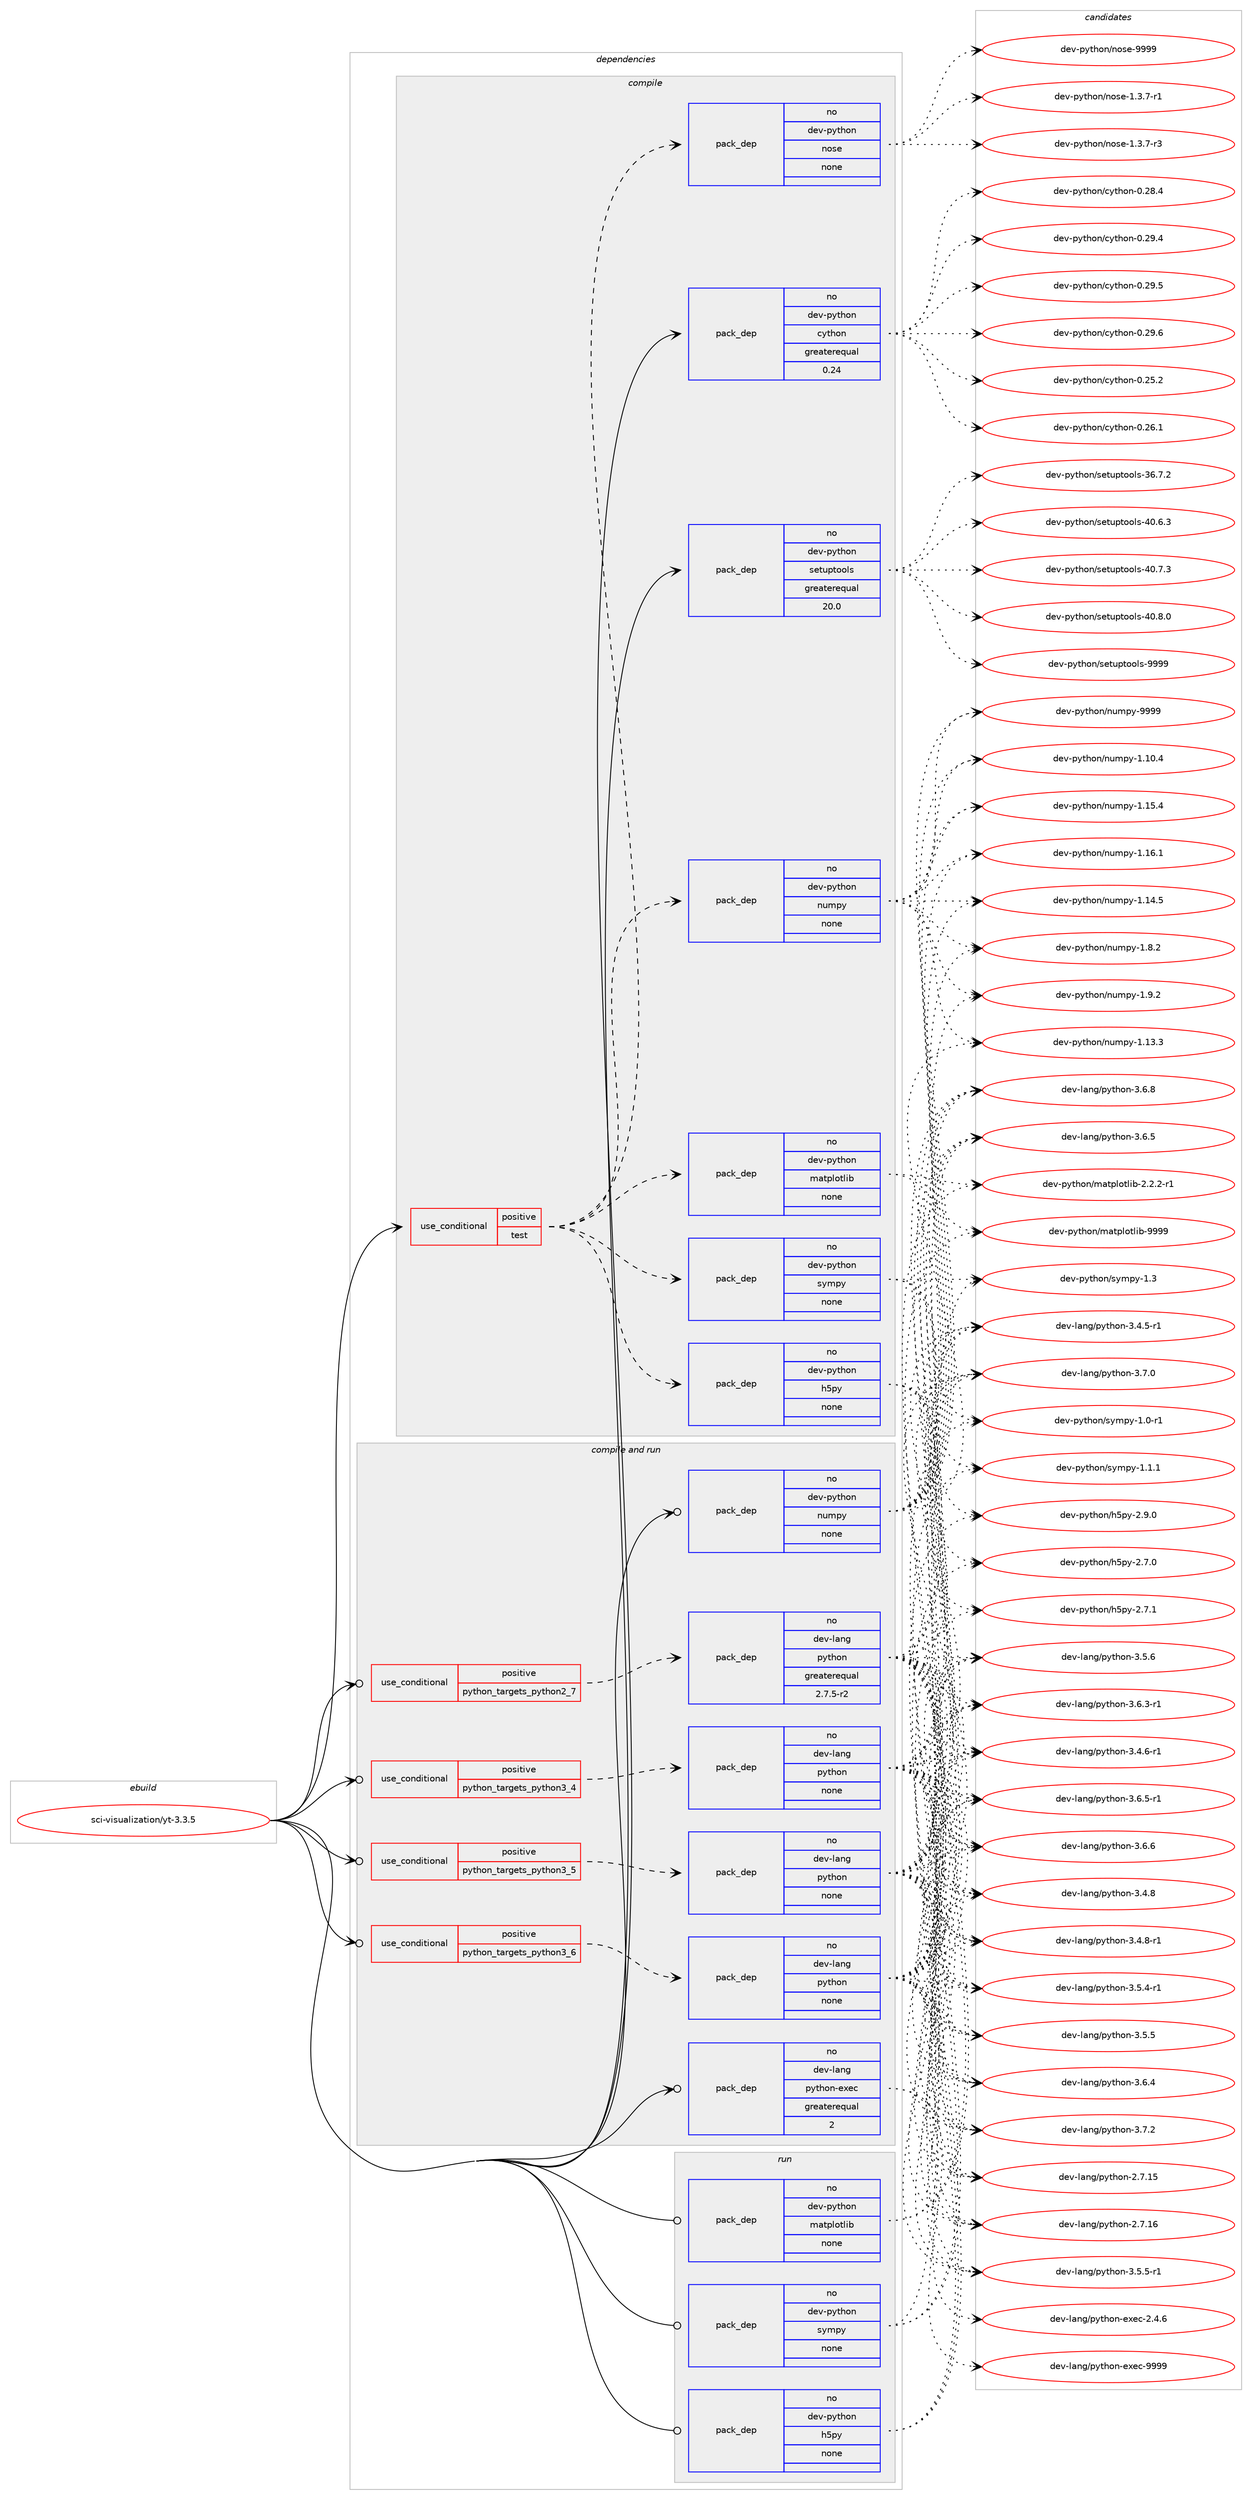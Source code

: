 digraph prolog {

# *************
# Graph options
# *************

newrank=true;
concentrate=true;
compound=true;
graph [rankdir=LR,fontname=Helvetica,fontsize=10,ranksep=1.5];#, ranksep=2.5, nodesep=0.2];
edge  [arrowhead=vee];
node  [fontname=Helvetica,fontsize=10];

# **********
# The ebuild
# **********

subgraph cluster_leftcol {
color=gray;
rank=same;
label=<<i>ebuild</i>>;
id [label="sci-visualization/yt-3.3.5", color=red, width=4, href="../sci-visualization/yt-3.3.5.svg"];
}

# ****************
# The dependencies
# ****************

subgraph cluster_midcol {
color=gray;
label=<<i>dependencies</i>>;
subgraph cluster_compile {
fillcolor="#eeeeee";
style=filled;
label=<<i>compile</i>>;
subgraph cond455615 {
dependency1702634 [label=<<TABLE BORDER="0" CELLBORDER="1" CELLSPACING="0" CELLPADDING="4"><TR><TD ROWSPAN="3" CELLPADDING="10">use_conditional</TD></TR><TR><TD>positive</TD></TR><TR><TD>test</TD></TR></TABLE>>, shape=none, color=red];
subgraph pack1219096 {
dependency1702635 [label=<<TABLE BORDER="0" CELLBORDER="1" CELLSPACING="0" CELLPADDING="4" WIDTH="220"><TR><TD ROWSPAN="6" CELLPADDING="30">pack_dep</TD></TR><TR><TD WIDTH="110">no</TD></TR><TR><TD>dev-python</TD></TR><TR><TD>numpy</TD></TR><TR><TD>none</TD></TR><TR><TD></TD></TR></TABLE>>, shape=none, color=blue];
}
dependency1702634:e -> dependency1702635:w [weight=20,style="dashed",arrowhead="vee"];
subgraph pack1219097 {
dependency1702636 [label=<<TABLE BORDER="0" CELLBORDER="1" CELLSPACING="0" CELLPADDING="4" WIDTH="220"><TR><TD ROWSPAN="6" CELLPADDING="30">pack_dep</TD></TR><TR><TD WIDTH="110">no</TD></TR><TR><TD>dev-python</TD></TR><TR><TD>h5py</TD></TR><TR><TD>none</TD></TR><TR><TD></TD></TR></TABLE>>, shape=none, color=blue];
}
dependency1702634:e -> dependency1702636:w [weight=20,style="dashed",arrowhead="vee"];
subgraph pack1219098 {
dependency1702637 [label=<<TABLE BORDER="0" CELLBORDER="1" CELLSPACING="0" CELLPADDING="4" WIDTH="220"><TR><TD ROWSPAN="6" CELLPADDING="30">pack_dep</TD></TR><TR><TD WIDTH="110">no</TD></TR><TR><TD>dev-python</TD></TR><TR><TD>matplotlib</TD></TR><TR><TD>none</TD></TR><TR><TD></TD></TR></TABLE>>, shape=none, color=blue];
}
dependency1702634:e -> dependency1702637:w [weight=20,style="dashed",arrowhead="vee"];
subgraph pack1219099 {
dependency1702638 [label=<<TABLE BORDER="0" CELLBORDER="1" CELLSPACING="0" CELLPADDING="4" WIDTH="220"><TR><TD ROWSPAN="6" CELLPADDING="30">pack_dep</TD></TR><TR><TD WIDTH="110">no</TD></TR><TR><TD>dev-python</TD></TR><TR><TD>sympy</TD></TR><TR><TD>none</TD></TR><TR><TD></TD></TR></TABLE>>, shape=none, color=blue];
}
dependency1702634:e -> dependency1702638:w [weight=20,style="dashed",arrowhead="vee"];
subgraph pack1219100 {
dependency1702639 [label=<<TABLE BORDER="0" CELLBORDER="1" CELLSPACING="0" CELLPADDING="4" WIDTH="220"><TR><TD ROWSPAN="6" CELLPADDING="30">pack_dep</TD></TR><TR><TD WIDTH="110">no</TD></TR><TR><TD>dev-python</TD></TR><TR><TD>nose</TD></TR><TR><TD>none</TD></TR><TR><TD></TD></TR></TABLE>>, shape=none, color=blue];
}
dependency1702634:e -> dependency1702639:w [weight=20,style="dashed",arrowhead="vee"];
}
id:e -> dependency1702634:w [weight=20,style="solid",arrowhead="vee"];
subgraph pack1219101 {
dependency1702640 [label=<<TABLE BORDER="0" CELLBORDER="1" CELLSPACING="0" CELLPADDING="4" WIDTH="220"><TR><TD ROWSPAN="6" CELLPADDING="30">pack_dep</TD></TR><TR><TD WIDTH="110">no</TD></TR><TR><TD>dev-python</TD></TR><TR><TD>cython</TD></TR><TR><TD>greaterequal</TD></TR><TR><TD>0.24</TD></TR></TABLE>>, shape=none, color=blue];
}
id:e -> dependency1702640:w [weight=20,style="solid",arrowhead="vee"];
subgraph pack1219102 {
dependency1702641 [label=<<TABLE BORDER="0" CELLBORDER="1" CELLSPACING="0" CELLPADDING="4" WIDTH="220"><TR><TD ROWSPAN="6" CELLPADDING="30">pack_dep</TD></TR><TR><TD WIDTH="110">no</TD></TR><TR><TD>dev-python</TD></TR><TR><TD>setuptools</TD></TR><TR><TD>greaterequal</TD></TR><TR><TD>20.0</TD></TR></TABLE>>, shape=none, color=blue];
}
id:e -> dependency1702641:w [weight=20,style="solid",arrowhead="vee"];
}
subgraph cluster_compileandrun {
fillcolor="#eeeeee";
style=filled;
label=<<i>compile and run</i>>;
subgraph cond455616 {
dependency1702642 [label=<<TABLE BORDER="0" CELLBORDER="1" CELLSPACING="0" CELLPADDING="4"><TR><TD ROWSPAN="3" CELLPADDING="10">use_conditional</TD></TR><TR><TD>positive</TD></TR><TR><TD>python_targets_python2_7</TD></TR></TABLE>>, shape=none, color=red];
subgraph pack1219103 {
dependency1702643 [label=<<TABLE BORDER="0" CELLBORDER="1" CELLSPACING="0" CELLPADDING="4" WIDTH="220"><TR><TD ROWSPAN="6" CELLPADDING="30">pack_dep</TD></TR><TR><TD WIDTH="110">no</TD></TR><TR><TD>dev-lang</TD></TR><TR><TD>python</TD></TR><TR><TD>greaterequal</TD></TR><TR><TD>2.7.5-r2</TD></TR></TABLE>>, shape=none, color=blue];
}
dependency1702642:e -> dependency1702643:w [weight=20,style="dashed",arrowhead="vee"];
}
id:e -> dependency1702642:w [weight=20,style="solid",arrowhead="odotvee"];
subgraph cond455617 {
dependency1702644 [label=<<TABLE BORDER="0" CELLBORDER="1" CELLSPACING="0" CELLPADDING="4"><TR><TD ROWSPAN="3" CELLPADDING="10">use_conditional</TD></TR><TR><TD>positive</TD></TR><TR><TD>python_targets_python3_4</TD></TR></TABLE>>, shape=none, color=red];
subgraph pack1219104 {
dependency1702645 [label=<<TABLE BORDER="0" CELLBORDER="1" CELLSPACING="0" CELLPADDING="4" WIDTH="220"><TR><TD ROWSPAN="6" CELLPADDING="30">pack_dep</TD></TR><TR><TD WIDTH="110">no</TD></TR><TR><TD>dev-lang</TD></TR><TR><TD>python</TD></TR><TR><TD>none</TD></TR><TR><TD></TD></TR></TABLE>>, shape=none, color=blue];
}
dependency1702644:e -> dependency1702645:w [weight=20,style="dashed",arrowhead="vee"];
}
id:e -> dependency1702644:w [weight=20,style="solid",arrowhead="odotvee"];
subgraph cond455618 {
dependency1702646 [label=<<TABLE BORDER="0" CELLBORDER="1" CELLSPACING="0" CELLPADDING="4"><TR><TD ROWSPAN="3" CELLPADDING="10">use_conditional</TD></TR><TR><TD>positive</TD></TR><TR><TD>python_targets_python3_5</TD></TR></TABLE>>, shape=none, color=red];
subgraph pack1219105 {
dependency1702647 [label=<<TABLE BORDER="0" CELLBORDER="1" CELLSPACING="0" CELLPADDING="4" WIDTH="220"><TR><TD ROWSPAN="6" CELLPADDING="30">pack_dep</TD></TR><TR><TD WIDTH="110">no</TD></TR><TR><TD>dev-lang</TD></TR><TR><TD>python</TD></TR><TR><TD>none</TD></TR><TR><TD></TD></TR></TABLE>>, shape=none, color=blue];
}
dependency1702646:e -> dependency1702647:w [weight=20,style="dashed",arrowhead="vee"];
}
id:e -> dependency1702646:w [weight=20,style="solid",arrowhead="odotvee"];
subgraph cond455619 {
dependency1702648 [label=<<TABLE BORDER="0" CELLBORDER="1" CELLSPACING="0" CELLPADDING="4"><TR><TD ROWSPAN="3" CELLPADDING="10">use_conditional</TD></TR><TR><TD>positive</TD></TR><TR><TD>python_targets_python3_6</TD></TR></TABLE>>, shape=none, color=red];
subgraph pack1219106 {
dependency1702649 [label=<<TABLE BORDER="0" CELLBORDER="1" CELLSPACING="0" CELLPADDING="4" WIDTH="220"><TR><TD ROWSPAN="6" CELLPADDING="30">pack_dep</TD></TR><TR><TD WIDTH="110">no</TD></TR><TR><TD>dev-lang</TD></TR><TR><TD>python</TD></TR><TR><TD>none</TD></TR><TR><TD></TD></TR></TABLE>>, shape=none, color=blue];
}
dependency1702648:e -> dependency1702649:w [weight=20,style="dashed",arrowhead="vee"];
}
id:e -> dependency1702648:w [weight=20,style="solid",arrowhead="odotvee"];
subgraph pack1219107 {
dependency1702650 [label=<<TABLE BORDER="0" CELLBORDER="1" CELLSPACING="0" CELLPADDING="4" WIDTH="220"><TR><TD ROWSPAN="6" CELLPADDING="30">pack_dep</TD></TR><TR><TD WIDTH="110">no</TD></TR><TR><TD>dev-lang</TD></TR><TR><TD>python-exec</TD></TR><TR><TD>greaterequal</TD></TR><TR><TD>2</TD></TR></TABLE>>, shape=none, color=blue];
}
id:e -> dependency1702650:w [weight=20,style="solid",arrowhead="odotvee"];
subgraph pack1219108 {
dependency1702651 [label=<<TABLE BORDER="0" CELLBORDER="1" CELLSPACING="0" CELLPADDING="4" WIDTH="220"><TR><TD ROWSPAN="6" CELLPADDING="30">pack_dep</TD></TR><TR><TD WIDTH="110">no</TD></TR><TR><TD>dev-python</TD></TR><TR><TD>numpy</TD></TR><TR><TD>none</TD></TR><TR><TD></TD></TR></TABLE>>, shape=none, color=blue];
}
id:e -> dependency1702651:w [weight=20,style="solid",arrowhead="odotvee"];
}
subgraph cluster_run {
fillcolor="#eeeeee";
style=filled;
label=<<i>run</i>>;
subgraph pack1219109 {
dependency1702652 [label=<<TABLE BORDER="0" CELLBORDER="1" CELLSPACING="0" CELLPADDING="4" WIDTH="220"><TR><TD ROWSPAN="6" CELLPADDING="30">pack_dep</TD></TR><TR><TD WIDTH="110">no</TD></TR><TR><TD>dev-python</TD></TR><TR><TD>h5py</TD></TR><TR><TD>none</TD></TR><TR><TD></TD></TR></TABLE>>, shape=none, color=blue];
}
id:e -> dependency1702652:w [weight=20,style="solid",arrowhead="odot"];
subgraph pack1219110 {
dependency1702653 [label=<<TABLE BORDER="0" CELLBORDER="1" CELLSPACING="0" CELLPADDING="4" WIDTH="220"><TR><TD ROWSPAN="6" CELLPADDING="30">pack_dep</TD></TR><TR><TD WIDTH="110">no</TD></TR><TR><TD>dev-python</TD></TR><TR><TD>matplotlib</TD></TR><TR><TD>none</TD></TR><TR><TD></TD></TR></TABLE>>, shape=none, color=blue];
}
id:e -> dependency1702653:w [weight=20,style="solid",arrowhead="odot"];
subgraph pack1219111 {
dependency1702654 [label=<<TABLE BORDER="0" CELLBORDER="1" CELLSPACING="0" CELLPADDING="4" WIDTH="220"><TR><TD ROWSPAN="6" CELLPADDING="30">pack_dep</TD></TR><TR><TD WIDTH="110">no</TD></TR><TR><TD>dev-python</TD></TR><TR><TD>sympy</TD></TR><TR><TD>none</TD></TR><TR><TD></TD></TR></TABLE>>, shape=none, color=blue];
}
id:e -> dependency1702654:w [weight=20,style="solid",arrowhead="odot"];
}
}

# **************
# The candidates
# **************

subgraph cluster_choices {
rank=same;
color=gray;
label=<<i>candidates</i>>;

subgraph choice1219096 {
color=black;
nodesep=1;
choice100101118451121211161041111104711011710911212145494649484652 [label="dev-python/numpy-1.10.4", color=red, width=4,href="../dev-python/numpy-1.10.4.svg"];
choice100101118451121211161041111104711011710911212145494649514651 [label="dev-python/numpy-1.13.3", color=red, width=4,href="../dev-python/numpy-1.13.3.svg"];
choice100101118451121211161041111104711011710911212145494649524653 [label="dev-python/numpy-1.14.5", color=red, width=4,href="../dev-python/numpy-1.14.5.svg"];
choice100101118451121211161041111104711011710911212145494649534652 [label="dev-python/numpy-1.15.4", color=red, width=4,href="../dev-python/numpy-1.15.4.svg"];
choice100101118451121211161041111104711011710911212145494649544649 [label="dev-python/numpy-1.16.1", color=red, width=4,href="../dev-python/numpy-1.16.1.svg"];
choice1001011184511212111610411111047110117109112121454946564650 [label="dev-python/numpy-1.8.2", color=red, width=4,href="../dev-python/numpy-1.8.2.svg"];
choice1001011184511212111610411111047110117109112121454946574650 [label="dev-python/numpy-1.9.2", color=red, width=4,href="../dev-python/numpy-1.9.2.svg"];
choice10010111845112121116104111110471101171091121214557575757 [label="dev-python/numpy-9999", color=red, width=4,href="../dev-python/numpy-9999.svg"];
dependency1702635:e -> choice100101118451121211161041111104711011710911212145494649484652:w [style=dotted,weight="100"];
dependency1702635:e -> choice100101118451121211161041111104711011710911212145494649514651:w [style=dotted,weight="100"];
dependency1702635:e -> choice100101118451121211161041111104711011710911212145494649524653:w [style=dotted,weight="100"];
dependency1702635:e -> choice100101118451121211161041111104711011710911212145494649534652:w [style=dotted,weight="100"];
dependency1702635:e -> choice100101118451121211161041111104711011710911212145494649544649:w [style=dotted,weight="100"];
dependency1702635:e -> choice1001011184511212111610411111047110117109112121454946564650:w [style=dotted,weight="100"];
dependency1702635:e -> choice1001011184511212111610411111047110117109112121454946574650:w [style=dotted,weight="100"];
dependency1702635:e -> choice10010111845112121116104111110471101171091121214557575757:w [style=dotted,weight="100"];
}
subgraph choice1219097 {
color=black;
nodesep=1;
choice100101118451121211161041111104710453112121455046554648 [label="dev-python/h5py-2.7.0", color=red, width=4,href="../dev-python/h5py-2.7.0.svg"];
choice100101118451121211161041111104710453112121455046554649 [label="dev-python/h5py-2.7.1", color=red, width=4,href="../dev-python/h5py-2.7.1.svg"];
choice100101118451121211161041111104710453112121455046574648 [label="dev-python/h5py-2.9.0", color=red, width=4,href="../dev-python/h5py-2.9.0.svg"];
dependency1702636:e -> choice100101118451121211161041111104710453112121455046554648:w [style=dotted,weight="100"];
dependency1702636:e -> choice100101118451121211161041111104710453112121455046554649:w [style=dotted,weight="100"];
dependency1702636:e -> choice100101118451121211161041111104710453112121455046574648:w [style=dotted,weight="100"];
}
subgraph choice1219098 {
color=black;
nodesep=1;
choice100101118451121211161041111104710997116112108111116108105984550465046504511449 [label="dev-python/matplotlib-2.2.2-r1", color=red, width=4,href="../dev-python/matplotlib-2.2.2-r1.svg"];
choice100101118451121211161041111104710997116112108111116108105984557575757 [label="dev-python/matplotlib-9999", color=red, width=4,href="../dev-python/matplotlib-9999.svg"];
dependency1702637:e -> choice100101118451121211161041111104710997116112108111116108105984550465046504511449:w [style=dotted,weight="100"];
dependency1702637:e -> choice100101118451121211161041111104710997116112108111116108105984557575757:w [style=dotted,weight="100"];
}
subgraph choice1219099 {
color=black;
nodesep=1;
choice1001011184511212111610411111047115121109112121454946484511449 [label="dev-python/sympy-1.0-r1", color=red, width=4,href="../dev-python/sympy-1.0-r1.svg"];
choice1001011184511212111610411111047115121109112121454946494649 [label="dev-python/sympy-1.1.1", color=red, width=4,href="../dev-python/sympy-1.1.1.svg"];
choice100101118451121211161041111104711512110911212145494651 [label="dev-python/sympy-1.3", color=red, width=4,href="../dev-python/sympy-1.3.svg"];
dependency1702638:e -> choice1001011184511212111610411111047115121109112121454946484511449:w [style=dotted,weight="100"];
dependency1702638:e -> choice1001011184511212111610411111047115121109112121454946494649:w [style=dotted,weight="100"];
dependency1702638:e -> choice100101118451121211161041111104711512110911212145494651:w [style=dotted,weight="100"];
}
subgraph choice1219100 {
color=black;
nodesep=1;
choice10010111845112121116104111110471101111151014549465146554511449 [label="dev-python/nose-1.3.7-r1", color=red, width=4,href="../dev-python/nose-1.3.7-r1.svg"];
choice10010111845112121116104111110471101111151014549465146554511451 [label="dev-python/nose-1.3.7-r3", color=red, width=4,href="../dev-python/nose-1.3.7-r3.svg"];
choice10010111845112121116104111110471101111151014557575757 [label="dev-python/nose-9999", color=red, width=4,href="../dev-python/nose-9999.svg"];
dependency1702639:e -> choice10010111845112121116104111110471101111151014549465146554511449:w [style=dotted,weight="100"];
dependency1702639:e -> choice10010111845112121116104111110471101111151014549465146554511451:w [style=dotted,weight="100"];
dependency1702639:e -> choice10010111845112121116104111110471101111151014557575757:w [style=dotted,weight="100"];
}
subgraph choice1219101 {
color=black;
nodesep=1;
choice10010111845112121116104111110479912111610411111045484650534650 [label="dev-python/cython-0.25.2", color=red, width=4,href="../dev-python/cython-0.25.2.svg"];
choice10010111845112121116104111110479912111610411111045484650544649 [label="dev-python/cython-0.26.1", color=red, width=4,href="../dev-python/cython-0.26.1.svg"];
choice10010111845112121116104111110479912111610411111045484650564652 [label="dev-python/cython-0.28.4", color=red, width=4,href="../dev-python/cython-0.28.4.svg"];
choice10010111845112121116104111110479912111610411111045484650574652 [label="dev-python/cython-0.29.4", color=red, width=4,href="../dev-python/cython-0.29.4.svg"];
choice10010111845112121116104111110479912111610411111045484650574653 [label="dev-python/cython-0.29.5", color=red, width=4,href="../dev-python/cython-0.29.5.svg"];
choice10010111845112121116104111110479912111610411111045484650574654 [label="dev-python/cython-0.29.6", color=red, width=4,href="../dev-python/cython-0.29.6.svg"];
dependency1702640:e -> choice10010111845112121116104111110479912111610411111045484650534650:w [style=dotted,weight="100"];
dependency1702640:e -> choice10010111845112121116104111110479912111610411111045484650544649:w [style=dotted,weight="100"];
dependency1702640:e -> choice10010111845112121116104111110479912111610411111045484650564652:w [style=dotted,weight="100"];
dependency1702640:e -> choice10010111845112121116104111110479912111610411111045484650574652:w [style=dotted,weight="100"];
dependency1702640:e -> choice10010111845112121116104111110479912111610411111045484650574653:w [style=dotted,weight="100"];
dependency1702640:e -> choice10010111845112121116104111110479912111610411111045484650574654:w [style=dotted,weight="100"];
}
subgraph choice1219102 {
color=black;
nodesep=1;
choice100101118451121211161041111104711510111611711211611111110811545515446554650 [label="dev-python/setuptools-36.7.2", color=red, width=4,href="../dev-python/setuptools-36.7.2.svg"];
choice100101118451121211161041111104711510111611711211611111110811545524846544651 [label="dev-python/setuptools-40.6.3", color=red, width=4,href="../dev-python/setuptools-40.6.3.svg"];
choice100101118451121211161041111104711510111611711211611111110811545524846554651 [label="dev-python/setuptools-40.7.3", color=red, width=4,href="../dev-python/setuptools-40.7.3.svg"];
choice100101118451121211161041111104711510111611711211611111110811545524846564648 [label="dev-python/setuptools-40.8.0", color=red, width=4,href="../dev-python/setuptools-40.8.0.svg"];
choice10010111845112121116104111110471151011161171121161111111081154557575757 [label="dev-python/setuptools-9999", color=red, width=4,href="../dev-python/setuptools-9999.svg"];
dependency1702641:e -> choice100101118451121211161041111104711510111611711211611111110811545515446554650:w [style=dotted,weight="100"];
dependency1702641:e -> choice100101118451121211161041111104711510111611711211611111110811545524846544651:w [style=dotted,weight="100"];
dependency1702641:e -> choice100101118451121211161041111104711510111611711211611111110811545524846554651:w [style=dotted,weight="100"];
dependency1702641:e -> choice100101118451121211161041111104711510111611711211611111110811545524846564648:w [style=dotted,weight="100"];
dependency1702641:e -> choice10010111845112121116104111110471151011161171121161111111081154557575757:w [style=dotted,weight="100"];
}
subgraph choice1219103 {
color=black;
nodesep=1;
choice10010111845108971101034711212111610411111045504655464953 [label="dev-lang/python-2.7.15", color=red, width=4,href="../dev-lang/python-2.7.15.svg"];
choice10010111845108971101034711212111610411111045504655464954 [label="dev-lang/python-2.7.16", color=red, width=4,href="../dev-lang/python-2.7.16.svg"];
choice1001011184510897110103471121211161041111104551465246534511449 [label="dev-lang/python-3.4.5-r1", color=red, width=4,href="../dev-lang/python-3.4.5-r1.svg"];
choice1001011184510897110103471121211161041111104551465246544511449 [label="dev-lang/python-3.4.6-r1", color=red, width=4,href="../dev-lang/python-3.4.6-r1.svg"];
choice100101118451089711010347112121116104111110455146524656 [label="dev-lang/python-3.4.8", color=red, width=4,href="../dev-lang/python-3.4.8.svg"];
choice1001011184510897110103471121211161041111104551465246564511449 [label="dev-lang/python-3.4.8-r1", color=red, width=4,href="../dev-lang/python-3.4.8-r1.svg"];
choice1001011184510897110103471121211161041111104551465346524511449 [label="dev-lang/python-3.5.4-r1", color=red, width=4,href="../dev-lang/python-3.5.4-r1.svg"];
choice100101118451089711010347112121116104111110455146534653 [label="dev-lang/python-3.5.5", color=red, width=4,href="../dev-lang/python-3.5.5.svg"];
choice1001011184510897110103471121211161041111104551465346534511449 [label="dev-lang/python-3.5.5-r1", color=red, width=4,href="../dev-lang/python-3.5.5-r1.svg"];
choice100101118451089711010347112121116104111110455146534654 [label="dev-lang/python-3.5.6", color=red, width=4,href="../dev-lang/python-3.5.6.svg"];
choice1001011184510897110103471121211161041111104551465446514511449 [label="dev-lang/python-3.6.3-r1", color=red, width=4,href="../dev-lang/python-3.6.3-r1.svg"];
choice100101118451089711010347112121116104111110455146544652 [label="dev-lang/python-3.6.4", color=red, width=4,href="../dev-lang/python-3.6.4.svg"];
choice100101118451089711010347112121116104111110455146544653 [label="dev-lang/python-3.6.5", color=red, width=4,href="../dev-lang/python-3.6.5.svg"];
choice1001011184510897110103471121211161041111104551465446534511449 [label="dev-lang/python-3.6.5-r1", color=red, width=4,href="../dev-lang/python-3.6.5-r1.svg"];
choice100101118451089711010347112121116104111110455146544654 [label="dev-lang/python-3.6.6", color=red, width=4,href="../dev-lang/python-3.6.6.svg"];
choice100101118451089711010347112121116104111110455146544656 [label="dev-lang/python-3.6.8", color=red, width=4,href="../dev-lang/python-3.6.8.svg"];
choice100101118451089711010347112121116104111110455146554648 [label="dev-lang/python-3.7.0", color=red, width=4,href="../dev-lang/python-3.7.0.svg"];
choice100101118451089711010347112121116104111110455146554650 [label="dev-lang/python-3.7.2", color=red, width=4,href="../dev-lang/python-3.7.2.svg"];
dependency1702643:e -> choice10010111845108971101034711212111610411111045504655464953:w [style=dotted,weight="100"];
dependency1702643:e -> choice10010111845108971101034711212111610411111045504655464954:w [style=dotted,weight="100"];
dependency1702643:e -> choice1001011184510897110103471121211161041111104551465246534511449:w [style=dotted,weight="100"];
dependency1702643:e -> choice1001011184510897110103471121211161041111104551465246544511449:w [style=dotted,weight="100"];
dependency1702643:e -> choice100101118451089711010347112121116104111110455146524656:w [style=dotted,weight="100"];
dependency1702643:e -> choice1001011184510897110103471121211161041111104551465246564511449:w [style=dotted,weight="100"];
dependency1702643:e -> choice1001011184510897110103471121211161041111104551465346524511449:w [style=dotted,weight="100"];
dependency1702643:e -> choice100101118451089711010347112121116104111110455146534653:w [style=dotted,weight="100"];
dependency1702643:e -> choice1001011184510897110103471121211161041111104551465346534511449:w [style=dotted,weight="100"];
dependency1702643:e -> choice100101118451089711010347112121116104111110455146534654:w [style=dotted,weight="100"];
dependency1702643:e -> choice1001011184510897110103471121211161041111104551465446514511449:w [style=dotted,weight="100"];
dependency1702643:e -> choice100101118451089711010347112121116104111110455146544652:w [style=dotted,weight="100"];
dependency1702643:e -> choice100101118451089711010347112121116104111110455146544653:w [style=dotted,weight="100"];
dependency1702643:e -> choice1001011184510897110103471121211161041111104551465446534511449:w [style=dotted,weight="100"];
dependency1702643:e -> choice100101118451089711010347112121116104111110455146544654:w [style=dotted,weight="100"];
dependency1702643:e -> choice100101118451089711010347112121116104111110455146544656:w [style=dotted,weight="100"];
dependency1702643:e -> choice100101118451089711010347112121116104111110455146554648:w [style=dotted,weight="100"];
dependency1702643:e -> choice100101118451089711010347112121116104111110455146554650:w [style=dotted,weight="100"];
}
subgraph choice1219104 {
color=black;
nodesep=1;
choice10010111845108971101034711212111610411111045504655464953 [label="dev-lang/python-2.7.15", color=red, width=4,href="../dev-lang/python-2.7.15.svg"];
choice10010111845108971101034711212111610411111045504655464954 [label="dev-lang/python-2.7.16", color=red, width=4,href="../dev-lang/python-2.7.16.svg"];
choice1001011184510897110103471121211161041111104551465246534511449 [label="dev-lang/python-3.4.5-r1", color=red, width=4,href="../dev-lang/python-3.4.5-r1.svg"];
choice1001011184510897110103471121211161041111104551465246544511449 [label="dev-lang/python-3.4.6-r1", color=red, width=4,href="../dev-lang/python-3.4.6-r1.svg"];
choice100101118451089711010347112121116104111110455146524656 [label="dev-lang/python-3.4.8", color=red, width=4,href="../dev-lang/python-3.4.8.svg"];
choice1001011184510897110103471121211161041111104551465246564511449 [label="dev-lang/python-3.4.8-r1", color=red, width=4,href="../dev-lang/python-3.4.8-r1.svg"];
choice1001011184510897110103471121211161041111104551465346524511449 [label="dev-lang/python-3.5.4-r1", color=red, width=4,href="../dev-lang/python-3.5.4-r1.svg"];
choice100101118451089711010347112121116104111110455146534653 [label="dev-lang/python-3.5.5", color=red, width=4,href="../dev-lang/python-3.5.5.svg"];
choice1001011184510897110103471121211161041111104551465346534511449 [label="dev-lang/python-3.5.5-r1", color=red, width=4,href="../dev-lang/python-3.5.5-r1.svg"];
choice100101118451089711010347112121116104111110455146534654 [label="dev-lang/python-3.5.6", color=red, width=4,href="../dev-lang/python-3.5.6.svg"];
choice1001011184510897110103471121211161041111104551465446514511449 [label="dev-lang/python-3.6.3-r1", color=red, width=4,href="../dev-lang/python-3.6.3-r1.svg"];
choice100101118451089711010347112121116104111110455146544652 [label="dev-lang/python-3.6.4", color=red, width=4,href="../dev-lang/python-3.6.4.svg"];
choice100101118451089711010347112121116104111110455146544653 [label="dev-lang/python-3.6.5", color=red, width=4,href="../dev-lang/python-3.6.5.svg"];
choice1001011184510897110103471121211161041111104551465446534511449 [label="dev-lang/python-3.6.5-r1", color=red, width=4,href="../dev-lang/python-3.6.5-r1.svg"];
choice100101118451089711010347112121116104111110455146544654 [label="dev-lang/python-3.6.6", color=red, width=4,href="../dev-lang/python-3.6.6.svg"];
choice100101118451089711010347112121116104111110455146544656 [label="dev-lang/python-3.6.8", color=red, width=4,href="../dev-lang/python-3.6.8.svg"];
choice100101118451089711010347112121116104111110455146554648 [label="dev-lang/python-3.7.0", color=red, width=4,href="../dev-lang/python-3.7.0.svg"];
choice100101118451089711010347112121116104111110455146554650 [label="dev-lang/python-3.7.2", color=red, width=4,href="../dev-lang/python-3.7.2.svg"];
dependency1702645:e -> choice10010111845108971101034711212111610411111045504655464953:w [style=dotted,weight="100"];
dependency1702645:e -> choice10010111845108971101034711212111610411111045504655464954:w [style=dotted,weight="100"];
dependency1702645:e -> choice1001011184510897110103471121211161041111104551465246534511449:w [style=dotted,weight="100"];
dependency1702645:e -> choice1001011184510897110103471121211161041111104551465246544511449:w [style=dotted,weight="100"];
dependency1702645:e -> choice100101118451089711010347112121116104111110455146524656:w [style=dotted,weight="100"];
dependency1702645:e -> choice1001011184510897110103471121211161041111104551465246564511449:w [style=dotted,weight="100"];
dependency1702645:e -> choice1001011184510897110103471121211161041111104551465346524511449:w [style=dotted,weight="100"];
dependency1702645:e -> choice100101118451089711010347112121116104111110455146534653:w [style=dotted,weight="100"];
dependency1702645:e -> choice1001011184510897110103471121211161041111104551465346534511449:w [style=dotted,weight="100"];
dependency1702645:e -> choice100101118451089711010347112121116104111110455146534654:w [style=dotted,weight="100"];
dependency1702645:e -> choice1001011184510897110103471121211161041111104551465446514511449:w [style=dotted,weight="100"];
dependency1702645:e -> choice100101118451089711010347112121116104111110455146544652:w [style=dotted,weight="100"];
dependency1702645:e -> choice100101118451089711010347112121116104111110455146544653:w [style=dotted,weight="100"];
dependency1702645:e -> choice1001011184510897110103471121211161041111104551465446534511449:w [style=dotted,weight="100"];
dependency1702645:e -> choice100101118451089711010347112121116104111110455146544654:w [style=dotted,weight="100"];
dependency1702645:e -> choice100101118451089711010347112121116104111110455146544656:w [style=dotted,weight="100"];
dependency1702645:e -> choice100101118451089711010347112121116104111110455146554648:w [style=dotted,weight="100"];
dependency1702645:e -> choice100101118451089711010347112121116104111110455146554650:w [style=dotted,weight="100"];
}
subgraph choice1219105 {
color=black;
nodesep=1;
choice10010111845108971101034711212111610411111045504655464953 [label="dev-lang/python-2.7.15", color=red, width=4,href="../dev-lang/python-2.7.15.svg"];
choice10010111845108971101034711212111610411111045504655464954 [label="dev-lang/python-2.7.16", color=red, width=4,href="../dev-lang/python-2.7.16.svg"];
choice1001011184510897110103471121211161041111104551465246534511449 [label="dev-lang/python-3.4.5-r1", color=red, width=4,href="../dev-lang/python-3.4.5-r1.svg"];
choice1001011184510897110103471121211161041111104551465246544511449 [label="dev-lang/python-3.4.6-r1", color=red, width=4,href="../dev-lang/python-3.4.6-r1.svg"];
choice100101118451089711010347112121116104111110455146524656 [label="dev-lang/python-3.4.8", color=red, width=4,href="../dev-lang/python-3.4.8.svg"];
choice1001011184510897110103471121211161041111104551465246564511449 [label="dev-lang/python-3.4.8-r1", color=red, width=4,href="../dev-lang/python-3.4.8-r1.svg"];
choice1001011184510897110103471121211161041111104551465346524511449 [label="dev-lang/python-3.5.4-r1", color=red, width=4,href="../dev-lang/python-3.5.4-r1.svg"];
choice100101118451089711010347112121116104111110455146534653 [label="dev-lang/python-3.5.5", color=red, width=4,href="../dev-lang/python-3.5.5.svg"];
choice1001011184510897110103471121211161041111104551465346534511449 [label="dev-lang/python-3.5.5-r1", color=red, width=4,href="../dev-lang/python-3.5.5-r1.svg"];
choice100101118451089711010347112121116104111110455146534654 [label="dev-lang/python-3.5.6", color=red, width=4,href="../dev-lang/python-3.5.6.svg"];
choice1001011184510897110103471121211161041111104551465446514511449 [label="dev-lang/python-3.6.3-r1", color=red, width=4,href="../dev-lang/python-3.6.3-r1.svg"];
choice100101118451089711010347112121116104111110455146544652 [label="dev-lang/python-3.6.4", color=red, width=4,href="../dev-lang/python-3.6.4.svg"];
choice100101118451089711010347112121116104111110455146544653 [label="dev-lang/python-3.6.5", color=red, width=4,href="../dev-lang/python-3.6.5.svg"];
choice1001011184510897110103471121211161041111104551465446534511449 [label="dev-lang/python-3.6.5-r1", color=red, width=4,href="../dev-lang/python-3.6.5-r1.svg"];
choice100101118451089711010347112121116104111110455146544654 [label="dev-lang/python-3.6.6", color=red, width=4,href="../dev-lang/python-3.6.6.svg"];
choice100101118451089711010347112121116104111110455146544656 [label="dev-lang/python-3.6.8", color=red, width=4,href="../dev-lang/python-3.6.8.svg"];
choice100101118451089711010347112121116104111110455146554648 [label="dev-lang/python-3.7.0", color=red, width=4,href="../dev-lang/python-3.7.0.svg"];
choice100101118451089711010347112121116104111110455146554650 [label="dev-lang/python-3.7.2", color=red, width=4,href="../dev-lang/python-3.7.2.svg"];
dependency1702647:e -> choice10010111845108971101034711212111610411111045504655464953:w [style=dotted,weight="100"];
dependency1702647:e -> choice10010111845108971101034711212111610411111045504655464954:w [style=dotted,weight="100"];
dependency1702647:e -> choice1001011184510897110103471121211161041111104551465246534511449:w [style=dotted,weight="100"];
dependency1702647:e -> choice1001011184510897110103471121211161041111104551465246544511449:w [style=dotted,weight="100"];
dependency1702647:e -> choice100101118451089711010347112121116104111110455146524656:w [style=dotted,weight="100"];
dependency1702647:e -> choice1001011184510897110103471121211161041111104551465246564511449:w [style=dotted,weight="100"];
dependency1702647:e -> choice1001011184510897110103471121211161041111104551465346524511449:w [style=dotted,weight="100"];
dependency1702647:e -> choice100101118451089711010347112121116104111110455146534653:w [style=dotted,weight="100"];
dependency1702647:e -> choice1001011184510897110103471121211161041111104551465346534511449:w [style=dotted,weight="100"];
dependency1702647:e -> choice100101118451089711010347112121116104111110455146534654:w [style=dotted,weight="100"];
dependency1702647:e -> choice1001011184510897110103471121211161041111104551465446514511449:w [style=dotted,weight="100"];
dependency1702647:e -> choice100101118451089711010347112121116104111110455146544652:w [style=dotted,weight="100"];
dependency1702647:e -> choice100101118451089711010347112121116104111110455146544653:w [style=dotted,weight="100"];
dependency1702647:e -> choice1001011184510897110103471121211161041111104551465446534511449:w [style=dotted,weight="100"];
dependency1702647:e -> choice100101118451089711010347112121116104111110455146544654:w [style=dotted,weight="100"];
dependency1702647:e -> choice100101118451089711010347112121116104111110455146544656:w [style=dotted,weight="100"];
dependency1702647:e -> choice100101118451089711010347112121116104111110455146554648:w [style=dotted,weight="100"];
dependency1702647:e -> choice100101118451089711010347112121116104111110455146554650:w [style=dotted,weight="100"];
}
subgraph choice1219106 {
color=black;
nodesep=1;
choice10010111845108971101034711212111610411111045504655464953 [label="dev-lang/python-2.7.15", color=red, width=4,href="../dev-lang/python-2.7.15.svg"];
choice10010111845108971101034711212111610411111045504655464954 [label="dev-lang/python-2.7.16", color=red, width=4,href="../dev-lang/python-2.7.16.svg"];
choice1001011184510897110103471121211161041111104551465246534511449 [label="dev-lang/python-3.4.5-r1", color=red, width=4,href="../dev-lang/python-3.4.5-r1.svg"];
choice1001011184510897110103471121211161041111104551465246544511449 [label="dev-lang/python-3.4.6-r1", color=red, width=4,href="../dev-lang/python-3.4.6-r1.svg"];
choice100101118451089711010347112121116104111110455146524656 [label="dev-lang/python-3.4.8", color=red, width=4,href="../dev-lang/python-3.4.8.svg"];
choice1001011184510897110103471121211161041111104551465246564511449 [label="dev-lang/python-3.4.8-r1", color=red, width=4,href="../dev-lang/python-3.4.8-r1.svg"];
choice1001011184510897110103471121211161041111104551465346524511449 [label="dev-lang/python-3.5.4-r1", color=red, width=4,href="../dev-lang/python-3.5.4-r1.svg"];
choice100101118451089711010347112121116104111110455146534653 [label="dev-lang/python-3.5.5", color=red, width=4,href="../dev-lang/python-3.5.5.svg"];
choice1001011184510897110103471121211161041111104551465346534511449 [label="dev-lang/python-3.5.5-r1", color=red, width=4,href="../dev-lang/python-3.5.5-r1.svg"];
choice100101118451089711010347112121116104111110455146534654 [label="dev-lang/python-3.5.6", color=red, width=4,href="../dev-lang/python-3.5.6.svg"];
choice1001011184510897110103471121211161041111104551465446514511449 [label="dev-lang/python-3.6.3-r1", color=red, width=4,href="../dev-lang/python-3.6.3-r1.svg"];
choice100101118451089711010347112121116104111110455146544652 [label="dev-lang/python-3.6.4", color=red, width=4,href="../dev-lang/python-3.6.4.svg"];
choice100101118451089711010347112121116104111110455146544653 [label="dev-lang/python-3.6.5", color=red, width=4,href="../dev-lang/python-3.6.5.svg"];
choice1001011184510897110103471121211161041111104551465446534511449 [label="dev-lang/python-3.6.5-r1", color=red, width=4,href="../dev-lang/python-3.6.5-r1.svg"];
choice100101118451089711010347112121116104111110455146544654 [label="dev-lang/python-3.6.6", color=red, width=4,href="../dev-lang/python-3.6.6.svg"];
choice100101118451089711010347112121116104111110455146544656 [label="dev-lang/python-3.6.8", color=red, width=4,href="../dev-lang/python-3.6.8.svg"];
choice100101118451089711010347112121116104111110455146554648 [label="dev-lang/python-3.7.0", color=red, width=4,href="../dev-lang/python-3.7.0.svg"];
choice100101118451089711010347112121116104111110455146554650 [label="dev-lang/python-3.7.2", color=red, width=4,href="../dev-lang/python-3.7.2.svg"];
dependency1702649:e -> choice10010111845108971101034711212111610411111045504655464953:w [style=dotted,weight="100"];
dependency1702649:e -> choice10010111845108971101034711212111610411111045504655464954:w [style=dotted,weight="100"];
dependency1702649:e -> choice1001011184510897110103471121211161041111104551465246534511449:w [style=dotted,weight="100"];
dependency1702649:e -> choice1001011184510897110103471121211161041111104551465246544511449:w [style=dotted,weight="100"];
dependency1702649:e -> choice100101118451089711010347112121116104111110455146524656:w [style=dotted,weight="100"];
dependency1702649:e -> choice1001011184510897110103471121211161041111104551465246564511449:w [style=dotted,weight="100"];
dependency1702649:e -> choice1001011184510897110103471121211161041111104551465346524511449:w [style=dotted,weight="100"];
dependency1702649:e -> choice100101118451089711010347112121116104111110455146534653:w [style=dotted,weight="100"];
dependency1702649:e -> choice1001011184510897110103471121211161041111104551465346534511449:w [style=dotted,weight="100"];
dependency1702649:e -> choice100101118451089711010347112121116104111110455146534654:w [style=dotted,weight="100"];
dependency1702649:e -> choice1001011184510897110103471121211161041111104551465446514511449:w [style=dotted,weight="100"];
dependency1702649:e -> choice100101118451089711010347112121116104111110455146544652:w [style=dotted,weight="100"];
dependency1702649:e -> choice100101118451089711010347112121116104111110455146544653:w [style=dotted,weight="100"];
dependency1702649:e -> choice1001011184510897110103471121211161041111104551465446534511449:w [style=dotted,weight="100"];
dependency1702649:e -> choice100101118451089711010347112121116104111110455146544654:w [style=dotted,weight="100"];
dependency1702649:e -> choice100101118451089711010347112121116104111110455146544656:w [style=dotted,weight="100"];
dependency1702649:e -> choice100101118451089711010347112121116104111110455146554648:w [style=dotted,weight="100"];
dependency1702649:e -> choice100101118451089711010347112121116104111110455146554650:w [style=dotted,weight="100"];
}
subgraph choice1219107 {
color=black;
nodesep=1;
choice1001011184510897110103471121211161041111104510112010199455046524654 [label="dev-lang/python-exec-2.4.6", color=red, width=4,href="../dev-lang/python-exec-2.4.6.svg"];
choice10010111845108971101034711212111610411111045101120101994557575757 [label="dev-lang/python-exec-9999", color=red, width=4,href="../dev-lang/python-exec-9999.svg"];
dependency1702650:e -> choice1001011184510897110103471121211161041111104510112010199455046524654:w [style=dotted,weight="100"];
dependency1702650:e -> choice10010111845108971101034711212111610411111045101120101994557575757:w [style=dotted,weight="100"];
}
subgraph choice1219108 {
color=black;
nodesep=1;
choice100101118451121211161041111104711011710911212145494649484652 [label="dev-python/numpy-1.10.4", color=red, width=4,href="../dev-python/numpy-1.10.4.svg"];
choice100101118451121211161041111104711011710911212145494649514651 [label="dev-python/numpy-1.13.3", color=red, width=4,href="../dev-python/numpy-1.13.3.svg"];
choice100101118451121211161041111104711011710911212145494649524653 [label="dev-python/numpy-1.14.5", color=red, width=4,href="../dev-python/numpy-1.14.5.svg"];
choice100101118451121211161041111104711011710911212145494649534652 [label="dev-python/numpy-1.15.4", color=red, width=4,href="../dev-python/numpy-1.15.4.svg"];
choice100101118451121211161041111104711011710911212145494649544649 [label="dev-python/numpy-1.16.1", color=red, width=4,href="../dev-python/numpy-1.16.1.svg"];
choice1001011184511212111610411111047110117109112121454946564650 [label="dev-python/numpy-1.8.2", color=red, width=4,href="../dev-python/numpy-1.8.2.svg"];
choice1001011184511212111610411111047110117109112121454946574650 [label="dev-python/numpy-1.9.2", color=red, width=4,href="../dev-python/numpy-1.9.2.svg"];
choice10010111845112121116104111110471101171091121214557575757 [label="dev-python/numpy-9999", color=red, width=4,href="../dev-python/numpy-9999.svg"];
dependency1702651:e -> choice100101118451121211161041111104711011710911212145494649484652:w [style=dotted,weight="100"];
dependency1702651:e -> choice100101118451121211161041111104711011710911212145494649514651:w [style=dotted,weight="100"];
dependency1702651:e -> choice100101118451121211161041111104711011710911212145494649524653:w [style=dotted,weight="100"];
dependency1702651:e -> choice100101118451121211161041111104711011710911212145494649534652:w [style=dotted,weight="100"];
dependency1702651:e -> choice100101118451121211161041111104711011710911212145494649544649:w [style=dotted,weight="100"];
dependency1702651:e -> choice1001011184511212111610411111047110117109112121454946564650:w [style=dotted,weight="100"];
dependency1702651:e -> choice1001011184511212111610411111047110117109112121454946574650:w [style=dotted,weight="100"];
dependency1702651:e -> choice10010111845112121116104111110471101171091121214557575757:w [style=dotted,weight="100"];
}
subgraph choice1219109 {
color=black;
nodesep=1;
choice100101118451121211161041111104710453112121455046554648 [label="dev-python/h5py-2.7.0", color=red, width=4,href="../dev-python/h5py-2.7.0.svg"];
choice100101118451121211161041111104710453112121455046554649 [label="dev-python/h5py-2.7.1", color=red, width=4,href="../dev-python/h5py-2.7.1.svg"];
choice100101118451121211161041111104710453112121455046574648 [label="dev-python/h5py-2.9.0", color=red, width=4,href="../dev-python/h5py-2.9.0.svg"];
dependency1702652:e -> choice100101118451121211161041111104710453112121455046554648:w [style=dotted,weight="100"];
dependency1702652:e -> choice100101118451121211161041111104710453112121455046554649:w [style=dotted,weight="100"];
dependency1702652:e -> choice100101118451121211161041111104710453112121455046574648:w [style=dotted,weight="100"];
}
subgraph choice1219110 {
color=black;
nodesep=1;
choice100101118451121211161041111104710997116112108111116108105984550465046504511449 [label="dev-python/matplotlib-2.2.2-r1", color=red, width=4,href="../dev-python/matplotlib-2.2.2-r1.svg"];
choice100101118451121211161041111104710997116112108111116108105984557575757 [label="dev-python/matplotlib-9999", color=red, width=4,href="../dev-python/matplotlib-9999.svg"];
dependency1702653:e -> choice100101118451121211161041111104710997116112108111116108105984550465046504511449:w [style=dotted,weight="100"];
dependency1702653:e -> choice100101118451121211161041111104710997116112108111116108105984557575757:w [style=dotted,weight="100"];
}
subgraph choice1219111 {
color=black;
nodesep=1;
choice1001011184511212111610411111047115121109112121454946484511449 [label="dev-python/sympy-1.0-r1", color=red, width=4,href="../dev-python/sympy-1.0-r1.svg"];
choice1001011184511212111610411111047115121109112121454946494649 [label="dev-python/sympy-1.1.1", color=red, width=4,href="../dev-python/sympy-1.1.1.svg"];
choice100101118451121211161041111104711512110911212145494651 [label="dev-python/sympy-1.3", color=red, width=4,href="../dev-python/sympy-1.3.svg"];
dependency1702654:e -> choice1001011184511212111610411111047115121109112121454946484511449:w [style=dotted,weight="100"];
dependency1702654:e -> choice1001011184511212111610411111047115121109112121454946494649:w [style=dotted,weight="100"];
dependency1702654:e -> choice100101118451121211161041111104711512110911212145494651:w [style=dotted,weight="100"];
}
}

}
